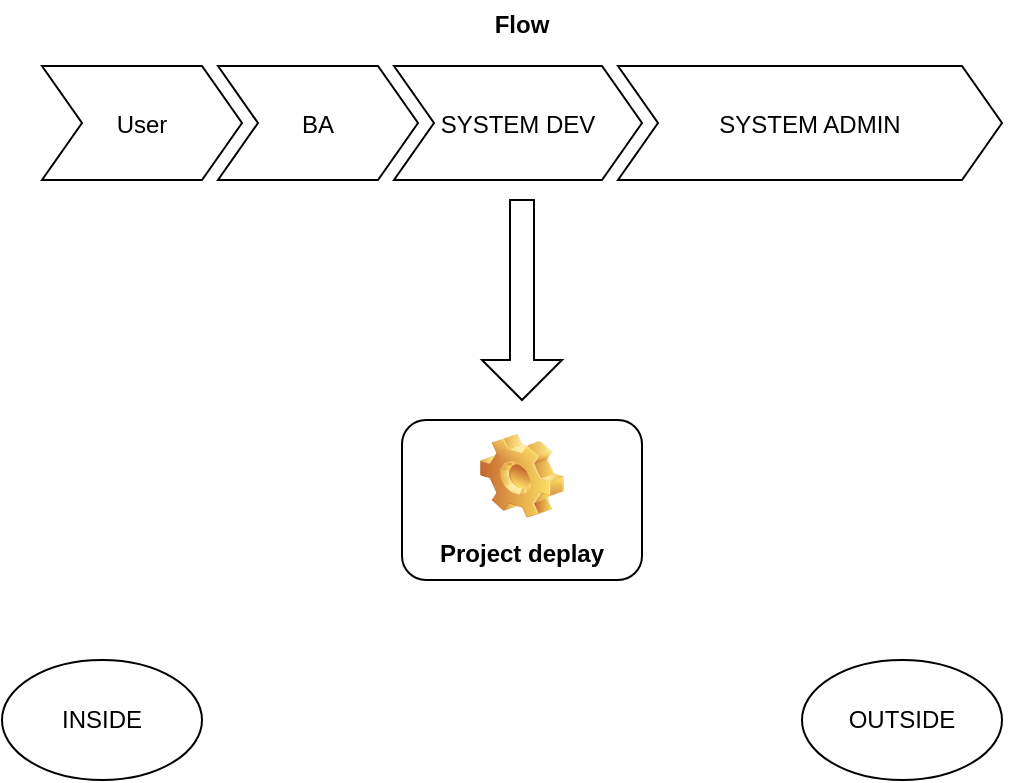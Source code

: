 <mxfile version="20.4.0" type="github">
  <diagram id="TQi7t6NpXrlLMQliiDbz" name="Business Problem">
    <mxGraphModel dx="868" dy="450" grid="1" gridSize="10" guides="1" tooltips="1" connect="1" arrows="1" fold="1" page="1" pageScale="1" pageWidth="850" pageHeight="1100" math="0" shadow="0">
      <root>
        <mxCell id="0" />
        <mxCell id="1" parent="0" />
        <mxCell id="cnXPWbjHOrQOqPqAnLGX-20" value="Project deplay" style="label;whiteSpace=wrap;html=1;align=center;verticalAlign=bottom;spacingLeft=0;spacingBottom=4;imageAlign=center;imageVerticalAlign=top;image=img/clipart/Gear_128x128.png;flipV=0;flipH=1;" vertex="1" parent="1">
          <mxGeometry x="450" y="220" width="120" height="80" as="geometry" />
        </mxCell>
        <mxCell id="cnXPWbjHOrQOqPqAnLGX-60" value="Flow" style="swimlane;childLayout=stackLayout;horizontal=1;fillColor=none;horizontalStack=1;resizeParent=1;resizeParentMax=0;resizeLast=0;collapsible=0;strokeColor=none;stackBorder=10;stackSpacing=-12;resizable=1;align=center;points=[];fontColor=#000000;" vertex="1" parent="1">
          <mxGeometry x="260" y="10" width="500" height="100" as="geometry" />
        </mxCell>
        <mxCell id="cnXPWbjHOrQOqPqAnLGX-61" value="User" style="shape=step;perimeter=stepPerimeter;fixedSize=1;points=[];" vertex="1" parent="cnXPWbjHOrQOqPqAnLGX-60">
          <mxGeometry x="10" y="33" width="100" height="57" as="geometry" />
        </mxCell>
        <mxCell id="cnXPWbjHOrQOqPqAnLGX-62" value="BA" style="shape=step;perimeter=stepPerimeter;fixedSize=1;points=[];" vertex="1" parent="cnXPWbjHOrQOqPqAnLGX-60">
          <mxGeometry x="98" y="33" width="100" height="57" as="geometry" />
        </mxCell>
        <mxCell id="cnXPWbjHOrQOqPqAnLGX-66" value="SYSTEM DEV" style="shape=step;perimeter=stepPerimeter;fixedSize=1;points=[];" vertex="1" parent="cnXPWbjHOrQOqPqAnLGX-60">
          <mxGeometry x="186" y="33" width="124" height="57" as="geometry" />
        </mxCell>
        <mxCell id="cnXPWbjHOrQOqPqAnLGX-63" value="SYSTEM ADMIN" style="shape=step;perimeter=stepPerimeter;fixedSize=1;points=[];" vertex="1" parent="cnXPWbjHOrQOqPqAnLGX-60">
          <mxGeometry x="298" y="33" width="192" height="57" as="geometry" />
        </mxCell>
        <mxCell id="cnXPWbjHOrQOqPqAnLGX-71" value="" style="shape=singleArrow;direction=south;whiteSpace=wrap;html=1;" vertex="1" parent="1">
          <mxGeometry x="490" y="110" width="40" height="100" as="geometry" />
        </mxCell>
        <mxCell id="cnXPWbjHOrQOqPqAnLGX-74" value="INSIDE" style="ellipse;whiteSpace=wrap;html=1;align=center;newEdgeStyle={&quot;edgeStyle&quot;:&quot;entityRelationEdgeStyle&quot;,&quot;startArrow&quot;:&quot;none&quot;,&quot;endArrow&quot;:&quot;none&quot;,&quot;segment&quot;:10,&quot;curved&quot;:1};treeFolding=1;treeMoving=1;" vertex="1" parent="1">
          <mxGeometry x="250" y="340" width="100" height="60" as="geometry" />
        </mxCell>
        <mxCell id="cnXPWbjHOrQOqPqAnLGX-75" value="OUTSIDE" style="ellipse;whiteSpace=wrap;html=1;align=center;newEdgeStyle={&quot;edgeStyle&quot;:&quot;entityRelationEdgeStyle&quot;,&quot;startArrow&quot;:&quot;none&quot;,&quot;endArrow&quot;:&quot;none&quot;,&quot;segment&quot;:10,&quot;curved&quot;:1};treeFolding=1;treeMoving=1;" vertex="1" parent="1">
          <mxGeometry x="650" y="340" width="100" height="60" as="geometry" />
        </mxCell>
      </root>
    </mxGraphModel>
  </diagram>
</mxfile>
